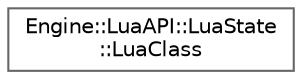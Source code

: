digraph "Graphical Class Hierarchy"
{
 // LATEX_PDF_SIZE
  bgcolor="transparent";
  edge [fontname=Helvetica,fontsize=10,labelfontname=Helvetica,labelfontsize=10];
  node [fontname=Helvetica,fontsize=10,shape=box,height=0.2,width=0.4];
  rankdir="LR";
  Node0 [label="Engine::LuaAPI::LuaState\l::LuaClass",height=0.2,width=0.4,color="grey40", fillcolor="white", style="filled",URL="$struct_engine_1_1_lua_a_p_i_1_1_lua_state_1_1_lua_class.html",tooltip=" "];
}
